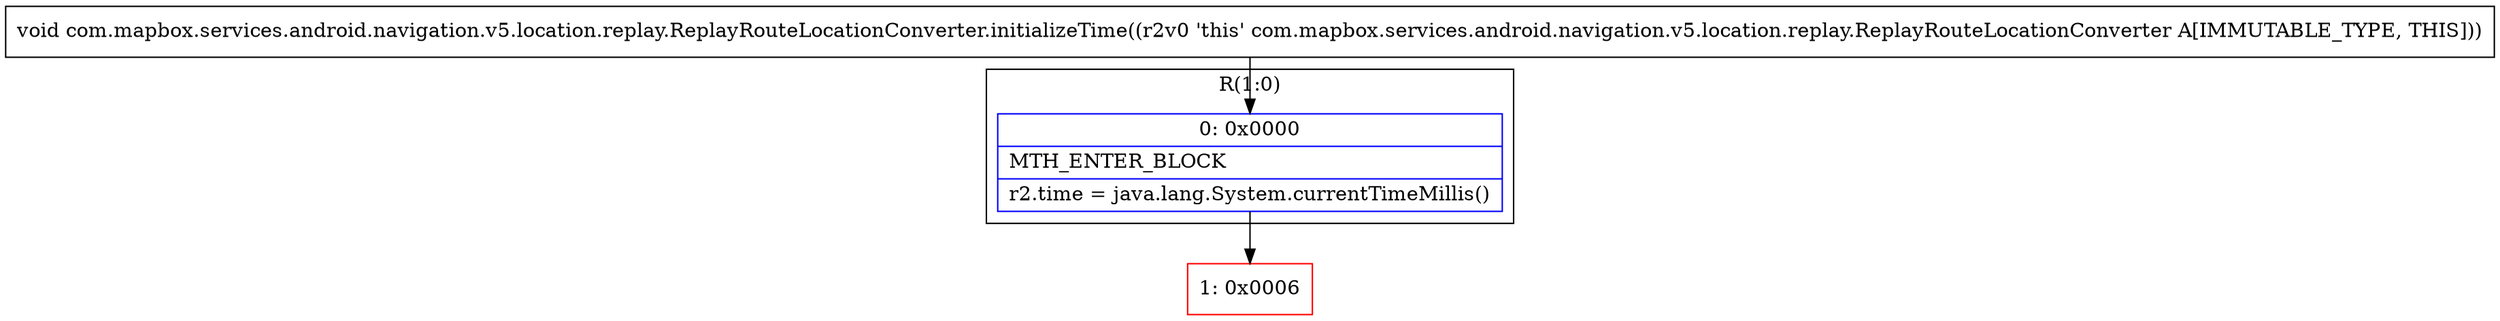 digraph "CFG forcom.mapbox.services.android.navigation.v5.location.replay.ReplayRouteLocationConverter.initializeTime()V" {
subgraph cluster_Region_1525477039 {
label = "R(1:0)";
node [shape=record,color=blue];
Node_0 [shape=record,label="{0\:\ 0x0000|MTH_ENTER_BLOCK\l|r2.time = java.lang.System.currentTimeMillis()\l}"];
}
Node_1 [shape=record,color=red,label="{1\:\ 0x0006}"];
MethodNode[shape=record,label="{void com.mapbox.services.android.navigation.v5.location.replay.ReplayRouteLocationConverter.initializeTime((r2v0 'this' com.mapbox.services.android.navigation.v5.location.replay.ReplayRouteLocationConverter A[IMMUTABLE_TYPE, THIS])) }"];
MethodNode -> Node_0;
Node_0 -> Node_1;
}

